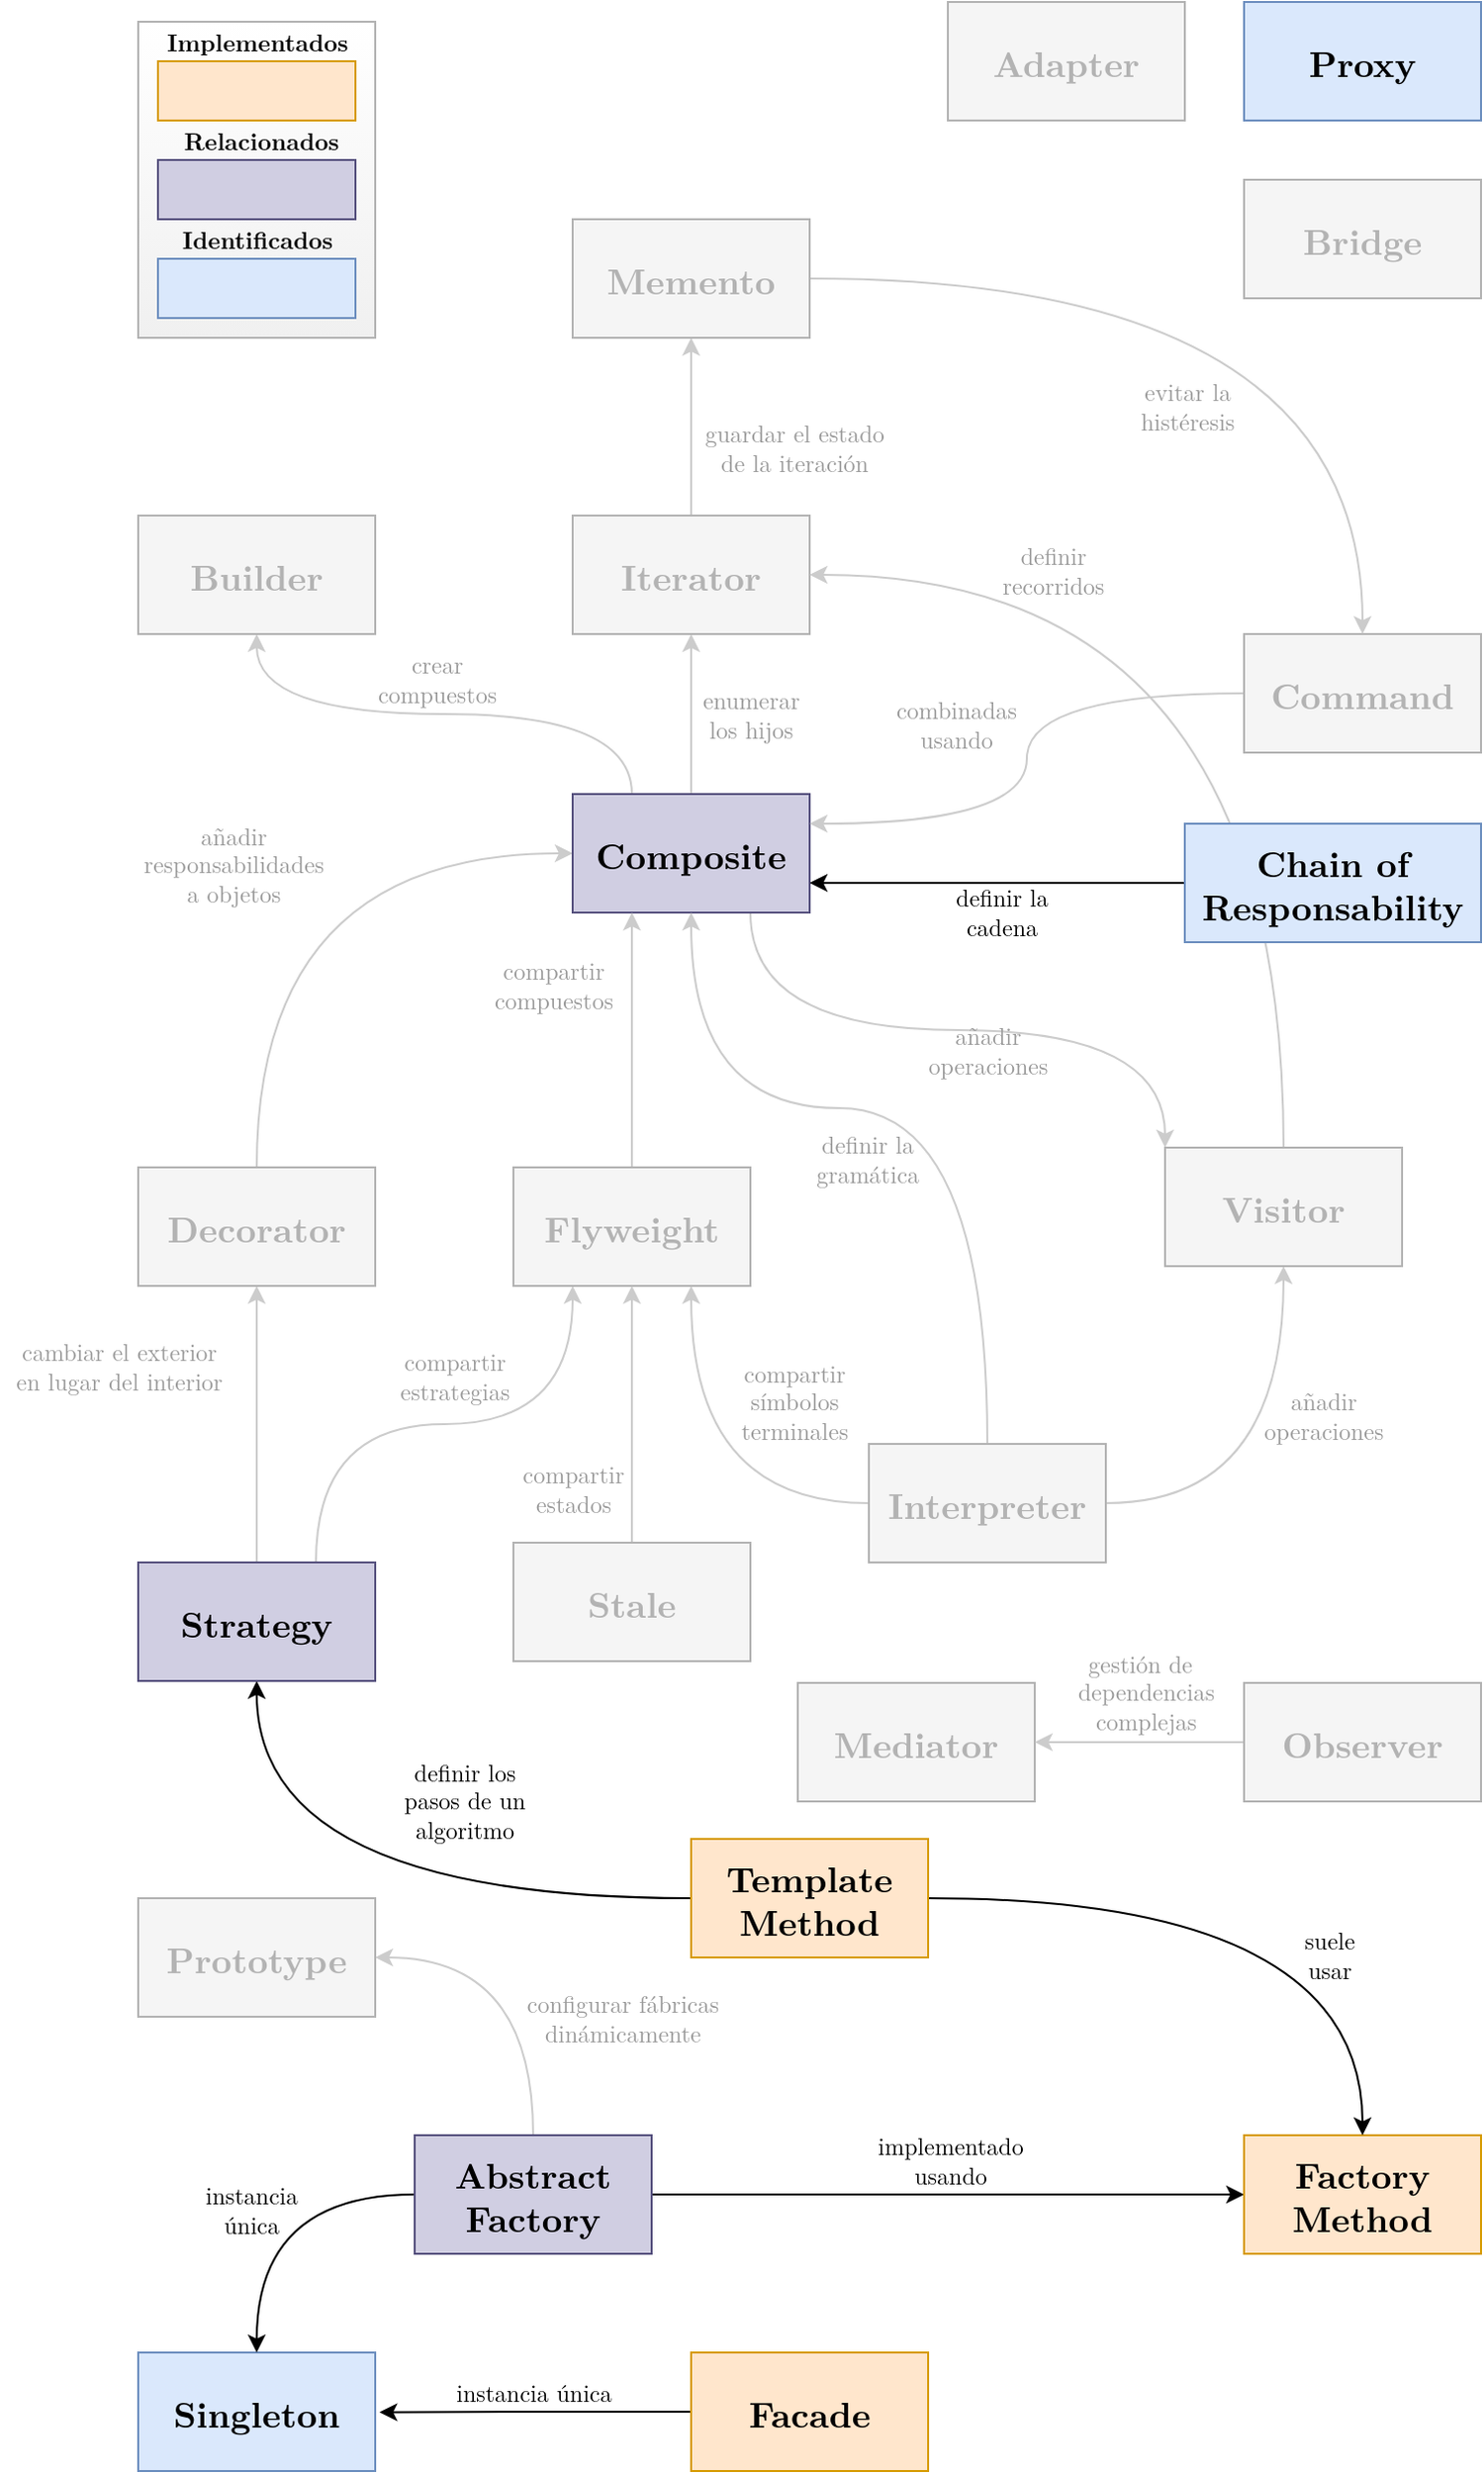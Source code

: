<mxfile version="15.4.0" type="device"><diagram id="MVndew1qJ96EuEI6A9pe" name="Página-1"><mxGraphModel dx="1181" dy="1822" grid="1" gridSize="10" guides="1" tooltips="1" connect="1" arrows="1" fold="1" page="1" pageScale="1" pageWidth="827" pageHeight="1169" math="0" shadow="0"><root><mxCell id="0"/><mxCell id="1" parent="0"/><mxCell id="fzaCPvRYb5SGwDxz2gXa-31" value="instancia&lt;br style=&quot;font-size: 12px;&quot;&gt;única" style="edgeLabel;html=1;align=center;verticalAlign=middle;resizable=0;points=[];fontFamily=Latin Modern Roman;fontSize=12;fontStyle=0;rotation=0;fontColor=#000000;" vertex="1" connectable="0" parent="1"><mxGeometry x="136.997" y="897.005" as="geometry"/></mxCell><mxCell id="fzaCPvRYb5SGwDxz2gXa-27" style="edgeStyle=orthogonalEdgeStyle;rounded=0;orthogonalLoop=1;jettySize=auto;html=1;exitX=0;exitY=0.5;exitDx=0;exitDy=0;entryX=1.018;entryY=0.504;entryDx=0;entryDy=0;entryPerimeter=0;fontFamily=Latin Modern Roman;fontSize=18;fontStyle=1;fontColor=#B3B3B3;strokeColor=#000000;" edge="1" parent="1" source="fzaCPvRYb5SGwDxz2gXa-1" target="fzaCPvRYb5SGwDxz2gXa-2"><mxGeometry relative="1" as="geometry"/></mxCell><mxCell id="fzaCPvRYb5SGwDxz2gXa-28" value="instancia única" style="edgeLabel;html=1;align=center;verticalAlign=middle;resizable=0;points=[];fontFamily=Latin Modern Roman;fontSize=12;fontStyle=0;fontColor=#000000;" vertex="1" connectable="0" parent="fzaCPvRYb5SGwDxz2gXa-27"><mxGeometry x="0.136" y="-1" relative="1" as="geometry"><mxPoint x="10" y="-9" as="offset"/></mxGeometry></mxCell><mxCell id="fzaCPvRYb5SGwDxz2gXa-1" value="Facade" style="html=1;fontFamily=Latin Modern Roman;fontStyle=1;fontSize=18;fillColor=#ffe6cc;strokeColor=#d79b00;whiteSpace=wrap;" vertex="1" parent="1"><mxGeometry x="360" y="970" width="120" height="60" as="geometry"/></mxCell><mxCell id="fzaCPvRYb5SGwDxz2gXa-2" value="Singleton" style="html=1;fontFamily=Latin Modern Roman;fontStyle=1;fontSize=18;fillColor=#dae8fc;strokeColor=#6c8ebf;whiteSpace=wrap;" vertex="1" parent="1"><mxGeometry x="80" y="970" width="120" height="60" as="geometry"/></mxCell><mxCell id="fzaCPvRYb5SGwDxz2gXa-30" style="edgeStyle=orthogonalEdgeStyle;orthogonalLoop=1;jettySize=auto;html=1;entryX=0.5;entryY=0;entryDx=0;entryDy=0;fontFamily=Latin Modern Roman;fontSize=14;curved=1;fontColor=#B3B3B3;strokeColor=#000000;" edge="1" parent="1" source="fzaCPvRYb5SGwDxz2gXa-4" target="fzaCPvRYb5SGwDxz2gXa-2"><mxGeometry relative="1" as="geometry"/></mxCell><mxCell id="fzaCPvRYb5SGwDxz2gXa-32" style="edgeStyle=orthogonalEdgeStyle;curved=1;orthogonalLoop=1;jettySize=auto;html=1;exitX=1;exitY=0.5;exitDx=0;exitDy=0;entryX=0;entryY=0.5;entryDx=0;entryDy=0;fontFamily=Latin Modern Roman;fontSize=14;fontColor=#B3B3B3;strokeColor=#000000;" edge="1" parent="1" source="fzaCPvRYb5SGwDxz2gXa-4" target="fzaCPvRYb5SGwDxz2gXa-5"><mxGeometry relative="1" as="geometry"/></mxCell><mxCell id="fzaCPvRYb5SGwDxz2gXa-34" style="edgeStyle=orthogonalEdgeStyle;curved=1;orthogonalLoop=1;jettySize=auto;html=1;exitX=0.5;exitY=0;exitDx=0;exitDy=0;entryX=1;entryY=0.5;entryDx=0;entryDy=0;fontFamily=Latin Modern Roman;fontSize=14;fontColor=#B3B3B3;strokeColor=#CCCCCC;" edge="1" parent="1" source="fzaCPvRYb5SGwDxz2gXa-4" target="fzaCPvRYb5SGwDxz2gXa-29"><mxGeometry relative="1" as="geometry"/></mxCell><mxCell id="fzaCPvRYb5SGwDxz2gXa-4" value="Abstract Factory" style="html=1;fontFamily=Latin Modern Roman;fontSize=18;fontStyle=1;whiteSpace=wrap;strokeColor=#56517e;fillColor=#d0cee2;" vertex="1" parent="1"><mxGeometry x="220" y="860" width="120" height="60" as="geometry"/></mxCell><mxCell id="fzaCPvRYb5SGwDxz2gXa-5" value="Factory Method" style="html=1;fontFamily=Latin Modern Roman;fontSize=18;fontStyle=1;fillColor=#ffe6cc;strokeColor=#d79b00;whiteSpace=wrap;" vertex="1" parent="1"><mxGeometry x="640" y="860" width="120" height="60" as="geometry"/></mxCell><mxCell id="fzaCPvRYb5SGwDxz2gXa-36" style="edgeStyle=orthogonalEdgeStyle;curved=1;orthogonalLoop=1;jettySize=auto;html=1;exitX=1;exitY=0.5;exitDx=0;exitDy=0;entryX=0.5;entryY=0;entryDx=0;entryDy=0;fontFamily=Latin Modern Roman;fontSize=14;fontColor=#B3B3B3;strokeColor=#000000;" edge="1" parent="1" source="fzaCPvRYb5SGwDxz2gXa-6" target="fzaCPvRYb5SGwDxz2gXa-5"><mxGeometry relative="1" as="geometry"/></mxCell><mxCell id="fzaCPvRYb5SGwDxz2gXa-40" style="edgeStyle=orthogonalEdgeStyle;curved=1;orthogonalLoop=1;jettySize=auto;html=1;entryX=0.5;entryY=1;entryDx=0;entryDy=0;fontFamily=Latin Modern Roman;fontSize=14;fontColor=#B3B3B3;strokeColor=#000000;" edge="1" parent="1" source="fzaCPvRYb5SGwDxz2gXa-6" target="fzaCPvRYb5SGwDxz2gXa-7"><mxGeometry relative="1" as="geometry"/></mxCell><mxCell id="fzaCPvRYb5SGwDxz2gXa-6" value="Template Method" style="html=1;fontFamily=Latin Modern Roman;fontSize=18;fontStyle=1;fillColor=#ffe6cc;strokeColor=#d79b00;whiteSpace=wrap;" vertex="1" parent="1"><mxGeometry x="360" y="710" width="120" height="60" as="geometry"/></mxCell><mxCell id="fzaCPvRYb5SGwDxz2gXa-41" style="edgeStyle=orthogonalEdgeStyle;curved=1;orthogonalLoop=1;jettySize=auto;html=1;exitX=0.5;exitY=0;exitDx=0;exitDy=0;entryX=0.5;entryY=1;entryDx=0;entryDy=0;fontFamily=Latin Modern Roman;fontSize=14;fontColor=#B3B3B3;strokeColor=#CCCCCC;" edge="1" parent="1" source="fzaCPvRYb5SGwDxz2gXa-7" target="fzaCPvRYb5SGwDxz2gXa-9"><mxGeometry relative="1" as="geometry"/></mxCell><mxCell id="fzaCPvRYb5SGwDxz2gXa-43" style="edgeStyle=orthogonalEdgeStyle;curved=1;orthogonalLoop=1;jettySize=auto;html=1;exitX=0.75;exitY=0;exitDx=0;exitDy=0;fontFamily=Latin Modern Roman;fontSize=14;entryX=0.25;entryY=1;entryDx=0;entryDy=0;fontColor=#B3B3B3;strokeColor=#CCCCCC;" edge="1" parent="1" source="fzaCPvRYb5SGwDxz2gXa-7" target="fzaCPvRYb5SGwDxz2gXa-11"><mxGeometry relative="1" as="geometry"/></mxCell><mxCell id="fzaCPvRYb5SGwDxz2gXa-7" value="Strategy" style="html=1;fontFamily=Latin Modern Roman;fontSize=18;fontStyle=1;whiteSpace=wrap;strokeColor=#56517e;fillColor=#d0cee2;" vertex="1" parent="1"><mxGeometry x="80" y="570" width="120" height="60" as="geometry"/></mxCell><mxCell id="fzaCPvRYb5SGwDxz2gXa-47" style="edgeStyle=orthogonalEdgeStyle;curved=1;orthogonalLoop=1;jettySize=auto;html=1;exitX=0.5;exitY=0;exitDx=0;exitDy=0;entryX=0;entryY=0.5;entryDx=0;entryDy=0;fontFamily=Latin Modern Roman;fontSize=14;fontColor=#B3B3B3;strokeColor=#CCCCCC;" edge="1" parent="1" source="fzaCPvRYb5SGwDxz2gXa-9" target="fzaCPvRYb5SGwDxz2gXa-10"><mxGeometry relative="1" as="geometry"/></mxCell><mxCell id="fzaCPvRYb5SGwDxz2gXa-9" value="Decorator" style="html=1;fontFamily=Latin Modern Roman;fontSize=18;fontStyle=1;fontColor=#B3B3B3;whiteSpace=wrap;strokeColor=#B3B3B3;fillColor=#f5f5f5;" vertex="1" parent="1"><mxGeometry x="80" y="370" width="120" height="60" as="geometry"/></mxCell><mxCell id="fzaCPvRYb5SGwDxz2gXa-56" style="edgeStyle=orthogonalEdgeStyle;curved=1;orthogonalLoop=1;jettySize=auto;html=1;exitX=0.75;exitY=1;exitDx=0;exitDy=0;entryX=0;entryY=0;entryDx=0;entryDy=0;fontFamily=Latin Modern Roman;fontSize=12;fontColor=#B3B3B3;strokeColor=#CCCCCC;" edge="1" parent="1" source="fzaCPvRYb5SGwDxz2gXa-10" target="fzaCPvRYb5SGwDxz2gXa-26"><mxGeometry relative="1" as="geometry"/></mxCell><mxCell id="fzaCPvRYb5SGwDxz2gXa-71" style="edgeStyle=orthogonalEdgeStyle;curved=1;orthogonalLoop=1;jettySize=auto;html=1;exitX=0.5;exitY=0;exitDx=0;exitDy=0;fontFamily=Latin Modern Roman;fontSize=12;fontColor=#B3B3B3;strokeColor=#CCCCCC;" edge="1" parent="1" source="fzaCPvRYb5SGwDxz2gXa-10" target="fzaCPvRYb5SGwDxz2gXa-22"><mxGeometry relative="1" as="geometry"/></mxCell><mxCell id="fzaCPvRYb5SGwDxz2gXa-75" style="edgeStyle=orthogonalEdgeStyle;curved=1;orthogonalLoop=1;jettySize=auto;html=1;exitX=0.25;exitY=0;exitDx=0;exitDy=0;entryX=0.5;entryY=1;entryDx=0;entryDy=0;fontFamily=Latin Modern Roman;fontSize=12;fontColor=#B3B3B3;strokeColor=#CCCCCC;" edge="1" parent="1" source="fzaCPvRYb5SGwDxz2gXa-10" target="fzaCPvRYb5SGwDxz2gXa-24"><mxGeometry relative="1" as="geometry"/></mxCell><mxCell id="fzaCPvRYb5SGwDxz2gXa-10" value="Composite" style="html=1;fontFamily=Latin Modern Roman;fontSize=18;fontStyle=1;whiteSpace=wrap;strokeColor=#56517e;fillColor=#d0cee2;" vertex="1" parent="1"><mxGeometry x="300" y="181" width="120" height="60" as="geometry"/></mxCell><mxCell id="fzaCPvRYb5SGwDxz2gXa-54" style="edgeStyle=orthogonalEdgeStyle;curved=1;orthogonalLoop=1;jettySize=auto;html=1;exitX=0.5;exitY=0;exitDx=0;exitDy=0;entryX=0.25;entryY=1;entryDx=0;entryDy=0;fontFamily=Latin Modern Roman;fontSize=12;fontColor=#B3B3B3;strokeColor=#CCCCCC;" edge="1" parent="1" source="fzaCPvRYb5SGwDxz2gXa-11" target="fzaCPvRYb5SGwDxz2gXa-10"><mxGeometry relative="1" as="geometry"/></mxCell><mxCell id="fzaCPvRYb5SGwDxz2gXa-11" value="Flyweight" style="html=1;fontFamily=Latin Modern Roman;fontSize=18;fontStyle=1;fontColor=#B3B3B3;whiteSpace=wrap;strokeColor=#B3B3B3;fillColor=#f5f5f5;" vertex="1" parent="1"><mxGeometry x="270" y="370" width="120" height="60" as="geometry"/></mxCell><mxCell id="fzaCPvRYb5SGwDxz2gXa-53" style="edgeStyle=orthogonalEdgeStyle;curved=1;orthogonalLoop=1;jettySize=auto;html=1;exitX=0.5;exitY=0;exitDx=0;exitDy=0;entryX=0.5;entryY=1;entryDx=0;entryDy=0;fontFamily=Latin Modern Roman;fontSize=12;fontColor=#B3B3B3;strokeColor=#CCCCCC;" edge="1" parent="1" source="fzaCPvRYb5SGwDxz2gXa-12" target="fzaCPvRYb5SGwDxz2gXa-10"><mxGeometry relative="1" as="geometry"><Array as="points"><mxPoint x="510" y="340"/><mxPoint x="360" y="340"/></Array></mxGeometry></mxCell><mxCell id="fzaCPvRYb5SGwDxz2gXa-57" style="edgeStyle=orthogonalEdgeStyle;curved=1;orthogonalLoop=1;jettySize=auto;html=1;exitX=1;exitY=0.5;exitDx=0;exitDy=0;entryX=0.5;entryY=1;entryDx=0;entryDy=0;fontFamily=Latin Modern Roman;fontSize=12;fontColor=#B3B3B3;strokeColor=#CCCCCC;" edge="1" parent="1" source="fzaCPvRYb5SGwDxz2gXa-12" target="fzaCPvRYb5SGwDxz2gXa-26"><mxGeometry relative="1" as="geometry"/></mxCell><mxCell id="fzaCPvRYb5SGwDxz2gXa-61" style="edgeStyle=orthogonalEdgeStyle;curved=1;orthogonalLoop=1;jettySize=auto;html=1;exitX=0;exitY=0.5;exitDx=0;exitDy=0;entryX=0.75;entryY=1;entryDx=0;entryDy=0;fontFamily=Latin Modern Roman;fontSize=12;fontColor=#B3B3B3;strokeColor=#CCCCCC;" edge="1" parent="1" source="fzaCPvRYb5SGwDxz2gXa-12" target="fzaCPvRYb5SGwDxz2gXa-11"><mxGeometry relative="1" as="geometry"/></mxCell><mxCell id="fzaCPvRYb5SGwDxz2gXa-12" value="Interpreter" style="html=1;fontFamily=Latin Modern Roman;fontSize=18;fontStyle=1;fontColor=#B3B3B3;whiteSpace=wrap;strokeColor=#B3B3B3;fillColor=#f5f5f5;" vertex="1" parent="1"><mxGeometry x="450" y="510" width="120" height="60" as="geometry"/></mxCell><mxCell id="fzaCPvRYb5SGwDxz2gXa-44" style="edgeStyle=orthogonalEdgeStyle;curved=1;orthogonalLoop=1;jettySize=auto;html=1;exitX=0.5;exitY=0;exitDx=0;exitDy=0;fontFamily=Latin Modern Roman;fontSize=14;entryX=0.5;entryY=1;entryDx=0;entryDy=0;fontColor=#B3B3B3;strokeColor=#CCCCCC;" edge="1" parent="1" source="fzaCPvRYb5SGwDxz2gXa-13" target="fzaCPvRYb5SGwDxz2gXa-11"><mxGeometry relative="1" as="geometry"><mxPoint x="329.857" y="480" as="targetPoint"/></mxGeometry></mxCell><mxCell id="fzaCPvRYb5SGwDxz2gXa-13" value="Stale" style="html=1;fontFamily=Latin Modern Roman;fontSize=18;fontStyle=1;fontColor=#B3B3B3;whiteSpace=wrap;strokeColor=#B3B3B3;fillColor=#f5f5f5;" vertex="1" parent="1"><mxGeometry x="270" y="560" width="120" height="60" as="geometry"/></mxCell><mxCell id="fzaCPvRYb5SGwDxz2gXa-14" value="Mediator" style="html=1;fontFamily=Latin Modern Roman;fontSize=18;fontStyle=1;fontColor=#B3B3B3;whiteSpace=wrap;strokeColor=#B3B3B3;fillColor=#f5f5f5;" vertex="1" parent="1"><mxGeometry x="414" y="631" width="120" height="60" as="geometry"/></mxCell><mxCell id="fzaCPvRYb5SGwDxz2gXa-64" style="edgeStyle=orthogonalEdgeStyle;curved=1;orthogonalLoop=1;jettySize=auto;html=1;exitX=0;exitY=0.5;exitDx=0;exitDy=0;fontFamily=Latin Modern Roman;fontSize=12;fontColor=#B3B3B3;strokeColor=#CCCCCC;" edge="1" parent="1" source="fzaCPvRYb5SGwDxz2gXa-15" target="fzaCPvRYb5SGwDxz2gXa-14"><mxGeometry relative="1" as="geometry"/></mxCell><mxCell id="fzaCPvRYb5SGwDxz2gXa-15" value="Observer" style="html=1;fontFamily=Latin Modern Roman;fontSize=18;fontStyle=1;fontColor=#B3B3B3;whiteSpace=wrap;strokeColor=#B3B3B3;fillColor=#f5f5f5;" vertex="1" parent="1"><mxGeometry x="640" y="631" width="120" height="60" as="geometry"/></mxCell><mxCell id="fzaCPvRYb5SGwDxz2gXa-68" style="edgeStyle=orthogonalEdgeStyle;curved=1;orthogonalLoop=1;jettySize=auto;html=1;entryX=1;entryY=0.75;entryDx=0;entryDy=0;fontFamily=Latin Modern Roman;fontSize=12;fontColor=#B3B3B3;strokeColor=#000000;" edge="1" parent="1" source="fzaCPvRYb5SGwDxz2gXa-16" target="fzaCPvRYb5SGwDxz2gXa-10"><mxGeometry relative="1" as="geometry"/></mxCell><mxCell id="fzaCPvRYb5SGwDxz2gXa-67" style="edgeStyle=orthogonalEdgeStyle;curved=1;orthogonalLoop=1;jettySize=auto;html=1;entryX=1;entryY=0.25;entryDx=0;entryDy=0;fontFamily=Latin Modern Roman;fontSize=12;fontColor=#B3B3B3;strokeColor=#CCCCCC;" edge="1" parent="1" source="fzaCPvRYb5SGwDxz2gXa-17" target="fzaCPvRYb5SGwDxz2gXa-10"><mxGeometry relative="1" as="geometry"/></mxCell><mxCell id="fzaCPvRYb5SGwDxz2gXa-17" value="Command" style="html=1;fontFamily=Latin Modern Roman;fontSize=18;fontStyle=1;whiteSpace=wrap;fillColor=#f5f5f5;strokeColor=#B3B3B3;fontColor=#B3B3B3;" vertex="1" parent="1"><mxGeometry x="640" y="100" width="120" height="60" as="geometry"/></mxCell><mxCell id="fzaCPvRYb5SGwDxz2gXa-18" value="Bridge" style="html=1;fontFamily=Latin Modern Roman;fontSize=18;fontStyle=1;whiteSpace=wrap;fillColor=#f5f5f5;strokeColor=#B3B3B3;fontColor=#B3B3B3;" vertex="1" parent="1"><mxGeometry x="640" y="-130" width="120" height="60" as="geometry"/></mxCell><mxCell id="fzaCPvRYb5SGwDxz2gXa-19" value="Proxy" style="html=1;fontFamily=Latin Modern Roman;fontSize=18;fontStyle=1;fillColor=#dae8fc;strokeColor=#6c8ebf;whiteSpace=wrap;" vertex="1" parent="1"><mxGeometry x="640" y="-220" width="120" height="60" as="geometry"/></mxCell><mxCell id="fzaCPvRYb5SGwDxz2gXa-21" value="Adapter" style="html=1;fontFamily=Latin Modern Roman;fontSize=18;fontStyle=1;fontColor=#B3B3B3;whiteSpace=wrap;strokeColor=#B3B3B3;fillColor=#f5f5f5;" vertex="1" parent="1"><mxGeometry x="490" y="-220" width="120" height="60" as="geometry"/></mxCell><mxCell id="fzaCPvRYb5SGwDxz2gXa-77" style="edgeStyle=orthogonalEdgeStyle;curved=1;orthogonalLoop=1;jettySize=auto;html=1;exitX=0.5;exitY=0;exitDx=0;exitDy=0;entryX=0.5;entryY=1;entryDx=0;entryDy=0;fontFamily=Latin Modern Roman;fontSize=12;fontColor=#B3B3B3;strokeColor=#CCCCCC;" edge="1" parent="1" source="fzaCPvRYb5SGwDxz2gXa-22" target="fzaCPvRYb5SGwDxz2gXa-23"><mxGeometry relative="1" as="geometry"/></mxCell><mxCell id="fzaCPvRYb5SGwDxz2gXa-22" value="Iterator" style="html=1;fontFamily=Latin Modern Roman;fontSize=18;fontStyle=1;fontColor=#B3B3B3;whiteSpace=wrap;strokeColor=#B3B3B3;fillColor=#f5f5f5;" vertex="1" parent="1"><mxGeometry x="300" y="40" width="120" height="60" as="geometry"/></mxCell><mxCell id="fzaCPvRYb5SGwDxz2gXa-79" style="edgeStyle=orthogonalEdgeStyle;curved=1;orthogonalLoop=1;jettySize=auto;html=1;exitX=1;exitY=0.5;exitDx=0;exitDy=0;entryX=0.5;entryY=0;entryDx=0;entryDy=0;fontFamily=Latin Modern Roman;fontSize=12;fontColor=#B3B3B3;fillColor=#f5f5f5;strokeColor=#CCCCCC;" edge="1" parent="1" source="fzaCPvRYb5SGwDxz2gXa-23" target="fzaCPvRYb5SGwDxz2gXa-17"><mxGeometry relative="1" as="geometry"/></mxCell><mxCell id="fzaCPvRYb5SGwDxz2gXa-23" value="Memento" style="html=1;fontFamily=Latin Modern Roman;fontSize=18;fontStyle=1;fontColor=#B3B3B3;whiteSpace=wrap;strokeColor=#B3B3B3;fillColor=#f5f5f5;" vertex="1" parent="1"><mxGeometry x="300" y="-110" width="120" height="60" as="geometry"/></mxCell><mxCell id="fzaCPvRYb5SGwDxz2gXa-24" value="Builder" style="html=1;fontFamily=Latin Modern Roman;fontSize=18;fontStyle=1;fontColor=#B3B3B3;whiteSpace=wrap;strokeColor=#B3B3B3;fillColor=#f5f5f5;" vertex="1" parent="1"><mxGeometry x="80" y="40" width="120" height="60" as="geometry"/></mxCell><mxCell id="fzaCPvRYb5SGwDxz2gXa-70" style="edgeStyle=orthogonalEdgeStyle;curved=1;orthogonalLoop=1;jettySize=auto;html=1;exitX=0.5;exitY=0;exitDx=0;exitDy=0;entryX=1;entryY=0.5;entryDx=0;entryDy=0;fontFamily=Latin Modern Roman;fontSize=12;fontColor=#B3B3B3;strokeColor=#CCCCCC;" edge="1" parent="1" source="fzaCPvRYb5SGwDxz2gXa-26" target="fzaCPvRYb5SGwDxz2gXa-22"><mxGeometry relative="1" as="geometry"/></mxCell><mxCell id="fzaCPvRYb5SGwDxz2gXa-26" value="Visitor" style="html=1;fontFamily=Latin Modern Roman;fontSize=18;fontStyle=1;fontColor=#B3B3B3;whiteSpace=wrap;strokeColor=#B3B3B3;fillColor=#f5f5f5;" vertex="1" parent="1"><mxGeometry x="600" y="360" width="120" height="60" as="geometry"/></mxCell><mxCell id="fzaCPvRYb5SGwDxz2gXa-29" value="&lt;font style=&quot;font-size: 18px&quot;&gt;&lt;b&gt;Prototype&lt;/b&gt;&lt;/font&gt;" style="html=1;fontFamily=Latin Modern Roman;fontSize=14;fontColor=#B3B3B3;whiteSpace=wrap;strokeColor=#B3B3B3;fillColor=#f5f5f5;" vertex="1" parent="1"><mxGeometry x="80" y="740" width="120" height="60" as="geometry"/></mxCell><mxCell id="fzaCPvRYb5SGwDxz2gXa-33" value="implementado&lt;br style=&quot;font-size: 12px;&quot;&gt;usando" style="edgeLabel;html=1;align=center;verticalAlign=middle;resizable=0;points=[];fontFamily=Latin Modern Roman;fontSize=12;fontStyle=0;fontColor=#000000;labelBorderColor=none;" vertex="1" connectable="0" parent="1"><mxGeometry x="489.997" y="869.005" as="geometry"><mxPoint x="1" y="3" as="offset"/></mxGeometry></mxCell><mxCell id="fzaCPvRYb5SGwDxz2gXa-35" value="configurar fábricas&lt;br style=&quot;font-size: 12px;&quot;&gt;dinámicamente" style="text;html=1;align=center;verticalAlign=middle;resizable=0;points=[];autosize=1;strokeColor=none;fillColor=none;fontSize=12;fontFamily=Latin Modern Roman;fontColor=#999999;labelBorderColor=none;" vertex="1" parent="1"><mxGeometry x="270" y="785" width="110" height="30" as="geometry"/></mxCell><mxCell id="fzaCPvRYb5SGwDxz2gXa-37" value="suele&lt;br style=&quot;font-size: 12px;&quot;&gt;usar" style="text;html=1;align=center;verticalAlign=middle;resizable=0;points=[];autosize=1;strokeColor=none;fillColor=none;fontSize=12;fontFamily=Latin Modern Roman;fontColor=#000000;labelBorderColor=none;" vertex="1" parent="1"><mxGeometry x="663" y="753" width="40" height="30" as="geometry"/></mxCell><mxCell id="fzaCPvRYb5SGwDxz2gXa-39" value="definir los&lt;br style=&quot;font-size: 12px;&quot;&gt;pasos de un&lt;br style=&quot;font-size: 12px;&quot;&gt;algoritmo" style="text;html=1;align=center;verticalAlign=middle;resizable=0;points=[];autosize=1;strokeColor=none;fillColor=none;fontSize=12;fontFamily=Latin Modern Roman;fontColor=#000000;labelBorderColor=none;" vertex="1" parent="1"><mxGeometry x="205" y="665" width="80" height="50" as="geometry"/></mxCell><mxCell id="fzaCPvRYb5SGwDxz2gXa-42" value="cambiar el exterior&lt;br style=&quot;font-size: 12px;&quot;&gt;en lugar del interior" style="text;html=1;align=center;verticalAlign=middle;resizable=0;points=[];autosize=1;strokeColor=none;fillColor=none;fontSize=12;fontFamily=Latin Modern Roman;fontColor=#999999;" vertex="1" parent="1"><mxGeometry x="10" y="455" width="120" height="30" as="geometry"/></mxCell><mxCell id="fzaCPvRYb5SGwDxz2gXa-46" value="compartir&lt;br style=&quot;font-size: 12px;&quot;&gt;estados" style="text;html=1;align=center;verticalAlign=middle;resizable=0;points=[];autosize=1;strokeColor=none;fillColor=none;fontSize=12;fontFamily=Latin Modern Roman;fontColor=#999999;labelBorderColor=none;" vertex="1" parent="1"><mxGeometry x="265" y="517" width="70" height="30" as="geometry"/></mxCell><mxCell id="fzaCPvRYb5SGwDxz2gXa-48" value="añadir&lt;br style=&quot;font-size: 12px;&quot;&gt;responsabilidades&lt;br style=&quot;font-size: 12px;&quot;&gt;a objetos" style="text;html=1;align=center;verticalAlign=middle;resizable=0;points=[];autosize=1;strokeColor=none;fillColor=none;fontSize=12;fontFamily=Latin Modern Roman;fontColor=#999999;labelBorderColor=none;" vertex="1" parent="1"><mxGeometry x="73" y="191" width="110" height="50" as="geometry"/></mxCell><mxCell id="fzaCPvRYb5SGwDxz2gXa-50" value="compartir&lt;br style=&quot;font-size: 12px;&quot;&gt;compuestos" style="text;html=1;align=center;verticalAlign=middle;resizable=0;points=[];autosize=1;strokeColor=none;fillColor=none;fontSize=12;fontFamily=Latin Modern Roman;fontColor=#999999;labelBorderColor=none;" vertex="1" parent="1"><mxGeometry x="250" y="262" width="80" height="30" as="geometry"/></mxCell><mxCell id="fzaCPvRYb5SGwDxz2gXa-51" value="compartir&lt;br style=&quot;font-size: 12px;&quot;&gt;estrategias" style="text;html=1;align=center;verticalAlign=middle;resizable=0;points=[];autosize=1;strokeColor=none;fillColor=none;fontSize=12;fontFamily=Latin Modern Roman;fontColor=#999999;labelBorderColor=none;" vertex="1" parent="1"><mxGeometry x="205" y="460" width="70" height="30" as="geometry"/></mxCell><mxCell id="fzaCPvRYb5SGwDxz2gXa-52" value="compartir&lt;br&gt;símbolos&lt;br&gt;terminales" style="text;html=1;align=center;verticalAlign=middle;resizable=0;points=[];autosize=1;strokeColor=none;fillColor=none;fontSize=12;fontFamily=Latin Modern Roman;fontColor=#999999;labelBorderColor=none;" vertex="1" parent="1"><mxGeometry x="377" y="463" width="70" height="50" as="geometry"/></mxCell><mxCell id="fzaCPvRYb5SGwDxz2gXa-55" value="definir la&lt;br&gt;gramática" style="text;html=1;align=center;verticalAlign=middle;resizable=0;points=[];autosize=1;strokeColor=none;fillColor=none;fontSize=12;fontFamily=Latin Modern Roman;fontColor=#999999;labelBorderColor=none;" vertex="1" parent="1"><mxGeometry x="414" y="350" width="70" height="30" as="geometry"/></mxCell><mxCell id="fzaCPvRYb5SGwDxz2gXa-58" value="añadir&lt;br&gt;operaciones" style="text;html=1;align=center;verticalAlign=middle;resizable=0;points=[];autosize=1;strokeColor=none;fillColor=none;fontSize=12;fontFamily=Latin Modern Roman;fontColor=#999999;labelBorderColor=none;" vertex="1" parent="1"><mxGeometry x="640" y="480" width="80" height="30" as="geometry"/></mxCell><mxCell id="fzaCPvRYb5SGwDxz2gXa-59" value="añadir&lt;br&gt;operaciones" style="text;html=1;align=center;verticalAlign=middle;resizable=0;points=[];autosize=1;strokeColor=none;fillColor=none;fontSize=12;fontFamily=Latin Modern Roman;fontColor=#999999;labelBorderColor=none;" vertex="1" parent="1"><mxGeometry x="470" y="295" width="80" height="30" as="geometry"/></mxCell><mxCell id="fzaCPvRYb5SGwDxz2gXa-63" value="gestión de&amp;nbsp;&lt;br&gt;dependencias&lt;br&gt;complejas" style="text;html=1;align=center;verticalAlign=middle;resizable=0;points=[];autosize=1;strokeColor=none;fillColor=none;fontSize=12;fontFamily=Latin Modern Roman;fontColor=#999999;labelBorderColor=none;" vertex="1" parent="1"><mxGeometry x="550" y="610" width="80" height="50" as="geometry"/></mxCell><mxCell id="fzaCPvRYb5SGwDxz2gXa-66" value="definir la&lt;br&gt;cadena" style="text;html=1;align=center;verticalAlign=middle;resizable=0;points=[];autosize=1;strokeColor=none;fillColor=none;fontSize=12;fontFamily=Latin Modern Roman;fontColor=#000000;labelBorderColor=none;" vertex="1" parent="1"><mxGeometry x="487" y="225" width="60" height="30" as="geometry"/></mxCell><mxCell id="fzaCPvRYb5SGwDxz2gXa-69" value="combinadas&lt;br&gt;usando" style="text;html=1;align=center;verticalAlign=middle;resizable=0;points=[];autosize=1;strokeColor=none;fillColor=none;fontSize=12;fontFamily=Latin Modern Roman;fontColor=#999999;labelBorderColor=none;" vertex="1" parent="1"><mxGeometry x="454" y="130" width="80" height="30" as="geometry"/></mxCell><mxCell id="fzaCPvRYb5SGwDxz2gXa-16" value="Chain of&lt;br style=&quot;font-size: 18px;&quot;&gt;Responsability" style="html=1;fontFamily=Latin Modern Roman;fontSize=18;fontStyle=1;fillColor=#dae8fc;strokeColor=#6c8ebf;whiteSpace=wrap;" vertex="1" parent="1"><mxGeometry x="610" y="196" width="150" height="60" as="geometry"/></mxCell><mxCell id="fzaCPvRYb5SGwDxz2gXa-72" value="enumerar&lt;br&gt;los hijos" style="text;html=1;align=center;verticalAlign=middle;resizable=0;points=[];autosize=1;strokeColor=none;fillColor=none;fontSize=12;fontFamily=Latin Modern Roman;fontColor=#999999;labelBorderColor=none;" vertex="1" parent="1"><mxGeometry x="360" y="125" width="60" height="30" as="geometry"/></mxCell><mxCell id="fzaCPvRYb5SGwDxz2gXa-73" value="definir&lt;br&gt;recorridos" style="text;html=1;align=center;verticalAlign=middle;resizable=0;points=[];autosize=1;strokeColor=none;fillColor=none;fontSize=12;fontFamily=Latin Modern Roman;fontColor=#999999;labelBorderColor=none;" vertex="1" parent="1"><mxGeometry x="508" y="52" width="70" height="30" as="geometry"/></mxCell><mxCell id="fzaCPvRYb5SGwDxz2gXa-76" value="crear&lt;br&gt;compuestos" style="text;html=1;align=center;verticalAlign=middle;resizable=0;points=[];autosize=1;strokeColor=none;fillColor=none;fontSize=12;fontFamily=Latin Modern Roman;fontColor=#999999;labelBorderColor=none;" vertex="1" parent="1"><mxGeometry x="191" y="107" width="80" height="30" as="geometry"/></mxCell><mxCell id="fzaCPvRYb5SGwDxz2gXa-78" value="guardar el estado&lt;br&gt;de la iteración" style="text;html=1;align=center;verticalAlign=middle;resizable=0;points=[];autosize=1;strokeColor=none;fillColor=none;fontSize=12;fontFamily=Latin Modern Roman;fontColor=#999999;labelBorderColor=none;" vertex="1" parent="1"><mxGeometry x="357" y="-10" width="110" height="30" as="geometry"/></mxCell><mxCell id="fzaCPvRYb5SGwDxz2gXa-80" value="evitar la&lt;br&gt;histéresis" style="text;html=1;align=center;verticalAlign=middle;resizable=0;points=[];autosize=1;strokeColor=none;fillColor=none;fontSize=12;fontFamily=Latin Modern Roman;fontColor=#999999;labelBorderColor=none;" vertex="1" parent="1"><mxGeometry x="581" y="-31" width="60" height="30" as="geometry"/></mxCell><mxCell id="fzaCPvRYb5SGwDxz2gXa-89" value="" style="rounded=0;whiteSpace=wrap;html=1;fontFamily=Latin Modern Roman;fontSize=12;fontColor=#000000;strokeColor=#B3B3B3;gradientColor=#F0F0F0;" vertex="1" parent="1"><mxGeometry x="80" y="-210" width="120" height="160" as="geometry"/></mxCell><mxCell id="fzaCPvRYb5SGwDxz2gXa-90" value="Implementados" style="text;html=1;align=center;verticalAlign=middle;resizable=0;points=[];autosize=1;strokeColor=none;fillColor=none;fontSize=12;fontFamily=Latin Modern Roman;fontColor=#000000;fontStyle=1" vertex="1" parent="1"><mxGeometry x="85" y="-210" width="110" height="20" as="geometry"/></mxCell><mxCell id="fzaCPvRYb5SGwDxz2gXa-91" value="Relacionados" style="text;html=1;align=center;verticalAlign=middle;resizable=0;points=[];autosize=1;strokeColor=none;fillColor=none;fontSize=12;fontFamily=Latin Modern Roman;fontColor=#000000;fontStyle=1" vertex="1" parent="1"><mxGeometry x="97" y="-160" width="90" height="20" as="geometry"/></mxCell><mxCell id="fzaCPvRYb5SGwDxz2gXa-92" value="Identificados" style="text;html=1;align=center;verticalAlign=middle;resizable=0;points=[];autosize=1;strokeColor=none;fillColor=none;fontSize=12;fontFamily=Latin Modern Roman;fontColor=#000000;fontStyle=1" vertex="1" parent="1"><mxGeometry x="95" y="-110" width="90" height="20" as="geometry"/></mxCell><mxCell id="fzaCPvRYb5SGwDxz2gXa-93" value="" style="rounded=0;whiteSpace=wrap;html=1;fontFamily=Latin Modern Roman;fontSize=12;strokeColor=#d79b00;fillColor=#ffe6cc;" vertex="1" parent="1"><mxGeometry x="90" y="-190" width="100" height="30" as="geometry"/></mxCell><mxCell id="fzaCPvRYb5SGwDxz2gXa-94" value="" style="rounded=0;whiteSpace=wrap;html=1;fontFamily=Latin Modern Roman;fontSize=12;strokeColor=#56517e;fillColor=#d0cee2;" vertex="1" parent="1"><mxGeometry x="90" y="-140" width="100" height="30" as="geometry"/></mxCell><mxCell id="fzaCPvRYb5SGwDxz2gXa-95" value="" style="rounded=0;whiteSpace=wrap;html=1;fontFamily=Latin Modern Roman;fontSize=12;strokeColor=#6c8ebf;fillColor=#dae8fc;" vertex="1" parent="1"><mxGeometry x="90" y="-90" width="100" height="30" as="geometry"/></mxCell></root></mxGraphModel></diagram></mxfile>